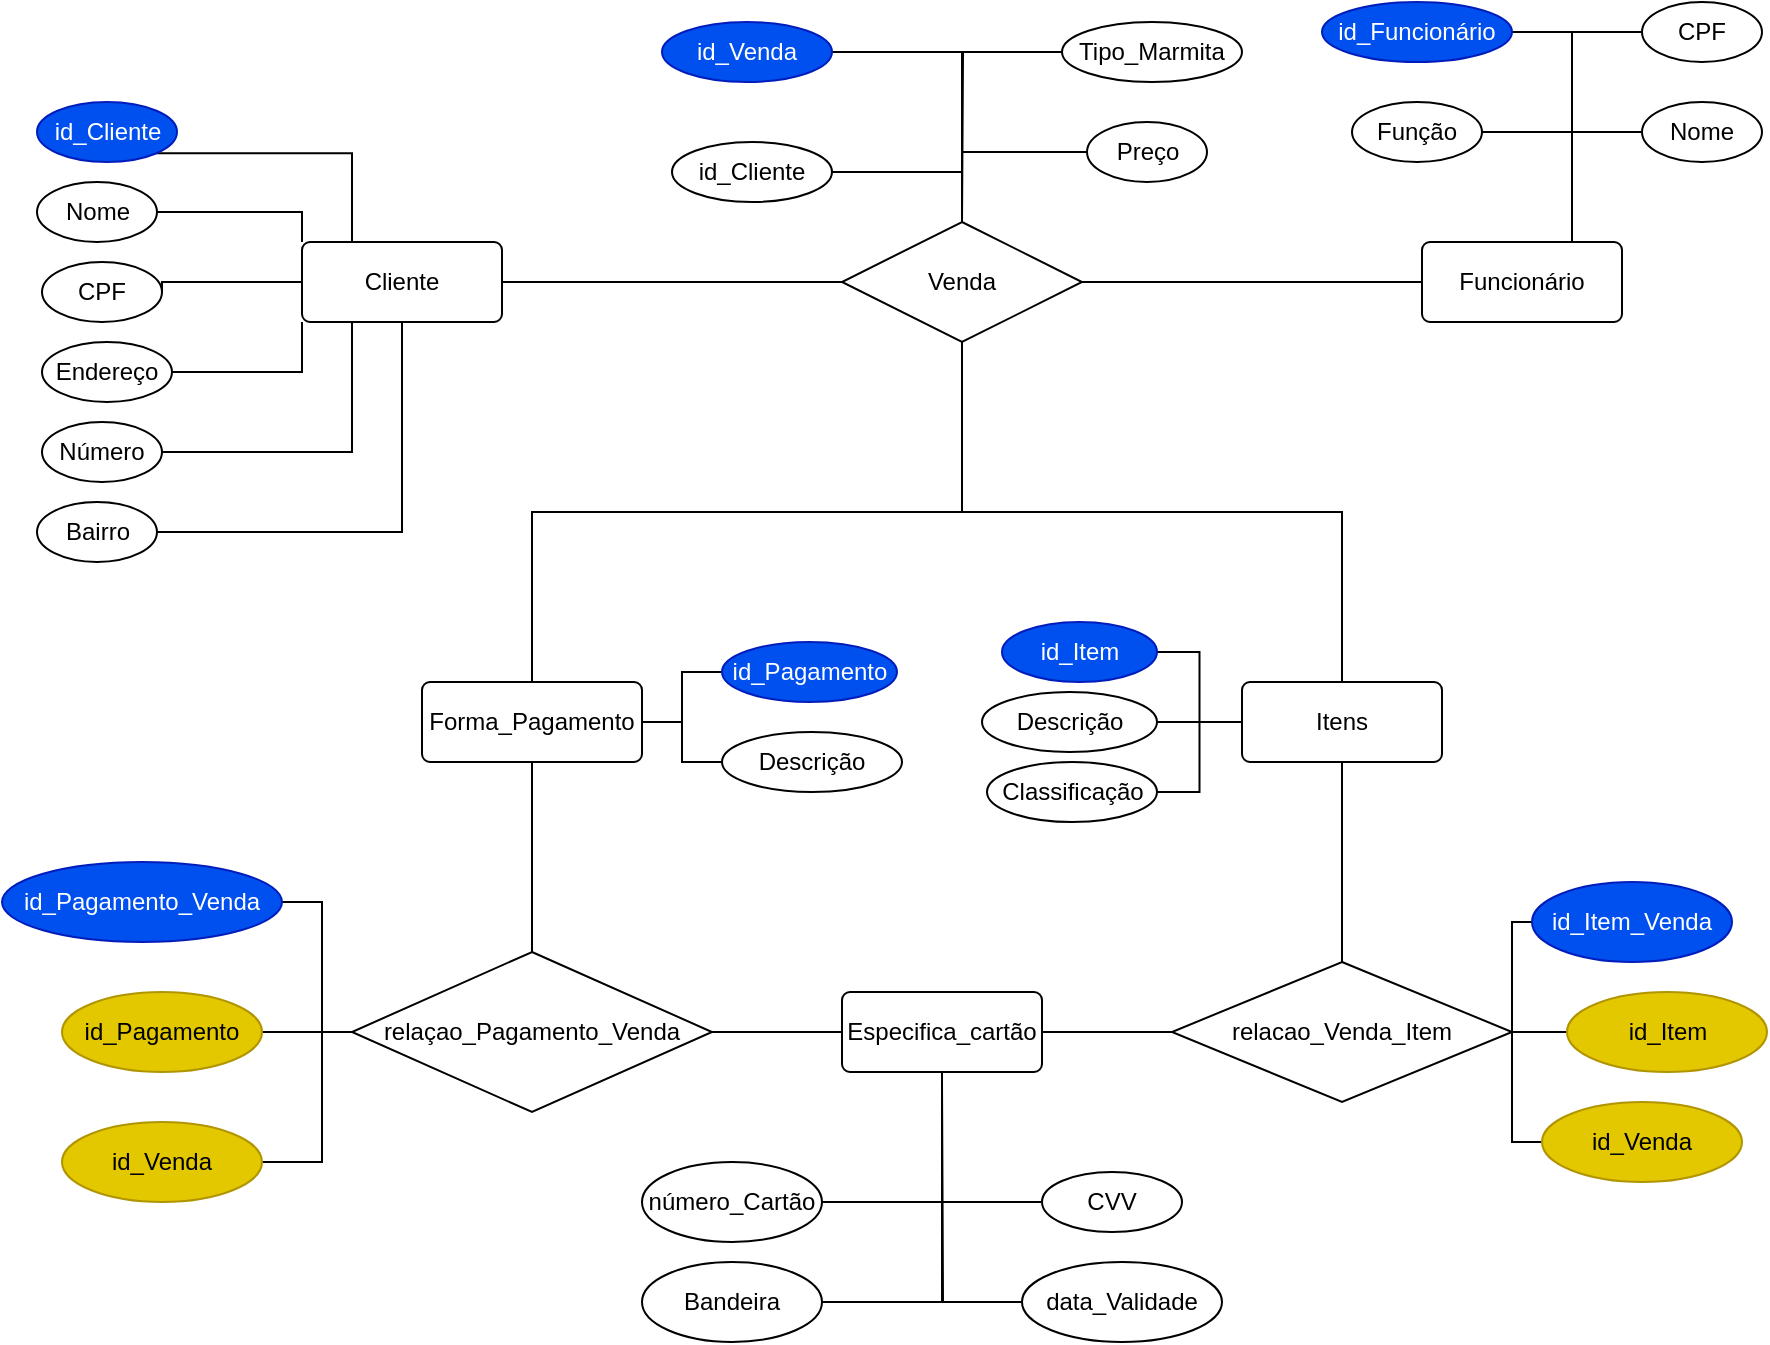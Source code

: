 <mxfile version="14.7.6" type="github">
  <diagram id="R2lEEEUBdFMjLlhIrx00" name="Page-1">
    <mxGraphModel dx="2197" dy="729" grid="1" gridSize="10" guides="1" tooltips="1" connect="1" arrows="1" fold="1" page="1" pageScale="1" pageWidth="850" pageHeight="1100" math="0" shadow="0" extFonts="Permanent Marker^https://fonts.googleapis.com/css?family=Permanent+Marker">
      <root>
        <mxCell id="0" />
        <mxCell id="1" parent="0" />
        <mxCell id="hgkkattHW-qaeTxZL8pR-4" value="Venda" style="shape=rhombus;perimeter=rhombusPerimeter;whiteSpace=wrap;html=1;align=center;" vertex="1" parent="1">
          <mxGeometry x="160" y="240" width="120" height="60" as="geometry" />
        </mxCell>
        <mxCell id="hgkkattHW-qaeTxZL8pR-5" value="Cliente" style="rounded=1;arcSize=10;whiteSpace=wrap;html=1;align=center;glass=0;shadow=0;" vertex="1" parent="1">
          <mxGeometry x="-110" y="250" width="100" height="40" as="geometry" />
        </mxCell>
        <mxCell id="hgkkattHW-qaeTxZL8pR-6" value="Funcionário" style="rounded=1;arcSize=10;whiteSpace=wrap;html=1;align=center;" vertex="1" parent="1">
          <mxGeometry x="450" y="250" width="100" height="40" as="geometry" />
        </mxCell>
        <mxCell id="hgkkattHW-qaeTxZL8pR-27" value="" style="endArrow=none;html=1;rounded=0;exitX=1;exitY=0.5;exitDx=0;exitDy=0;entryX=0;entryY=0.5;entryDx=0;entryDy=0;" edge="1" parent="1" source="hgkkattHW-qaeTxZL8pR-5" target="hgkkattHW-qaeTxZL8pR-4">
          <mxGeometry relative="1" as="geometry">
            <mxPoint x="30" y="270" as="sourcePoint" />
            <mxPoint x="140" y="260" as="targetPoint" />
          </mxGeometry>
        </mxCell>
        <mxCell id="hgkkattHW-qaeTxZL8pR-28" value="" style="endArrow=none;html=1;rounded=0;exitX=1;exitY=0.5;exitDx=0;exitDy=0;entryX=0;entryY=0.5;entryDx=0;entryDy=0;" edge="1" parent="1" source="hgkkattHW-qaeTxZL8pR-4" target="hgkkattHW-qaeTxZL8pR-6">
          <mxGeometry relative="1" as="geometry">
            <mxPoint x="280" y="270" as="sourcePoint" />
            <mxPoint x="410" y="269.5" as="targetPoint" />
          </mxGeometry>
        </mxCell>
        <mxCell id="hgkkattHW-qaeTxZL8pR-64" style="edgeStyle=orthogonalEdgeStyle;rounded=0;orthogonalLoop=1;jettySize=auto;html=1;exitX=1;exitY=1;exitDx=0;exitDy=0;entryX=0.25;entryY=0;entryDx=0;entryDy=0;endArrow=none;endFill=0;" edge="1" parent="1" source="hgkkattHW-qaeTxZL8pR-29" target="hgkkattHW-qaeTxZL8pR-5">
          <mxGeometry relative="1" as="geometry" />
        </mxCell>
        <mxCell id="hgkkattHW-qaeTxZL8pR-29" value="id_Cliente" style="ellipse;whiteSpace=wrap;html=1;align=center;shadow=0;glass=0;fillColor=#0050ef;strokeColor=#001DBC;fontColor=#ffffff;" vertex="1" parent="1">
          <mxGeometry x="-242.5" y="180" width="70" height="30" as="geometry" />
        </mxCell>
        <mxCell id="hgkkattHW-qaeTxZL8pR-65" style="edgeStyle=orthogonalEdgeStyle;rounded=0;orthogonalLoop=1;jettySize=auto;html=1;exitX=1;exitY=0.5;exitDx=0;exitDy=0;entryX=0;entryY=0;entryDx=0;entryDy=0;endArrow=none;endFill=0;" edge="1" parent="1" source="hgkkattHW-qaeTxZL8pR-30" target="hgkkattHW-qaeTxZL8pR-5">
          <mxGeometry relative="1" as="geometry">
            <Array as="points">
              <mxPoint x="-110" y="235" />
            </Array>
          </mxGeometry>
        </mxCell>
        <mxCell id="hgkkattHW-qaeTxZL8pR-30" value="Nome" style="ellipse;whiteSpace=wrap;html=1;align=center;shadow=0;glass=0;" vertex="1" parent="1">
          <mxGeometry x="-242.5" y="220" width="60" height="30" as="geometry" />
        </mxCell>
        <mxCell id="hgkkattHW-qaeTxZL8pR-66" style="edgeStyle=orthogonalEdgeStyle;rounded=0;orthogonalLoop=1;jettySize=auto;html=1;exitX=1;exitY=0.5;exitDx=0;exitDy=0;entryX=0;entryY=0.5;entryDx=0;entryDy=0;endArrow=none;endFill=0;" edge="1" parent="1" source="hgkkattHW-qaeTxZL8pR-31" target="hgkkattHW-qaeTxZL8pR-5">
          <mxGeometry relative="1" as="geometry">
            <Array as="points">
              <mxPoint x="-180" y="270" />
            </Array>
          </mxGeometry>
        </mxCell>
        <mxCell id="hgkkattHW-qaeTxZL8pR-31" value="CPF" style="ellipse;whiteSpace=wrap;html=1;align=center;shadow=0;glass=0;" vertex="1" parent="1">
          <mxGeometry x="-240" y="260" width="60" height="30" as="geometry" />
        </mxCell>
        <mxCell id="hgkkattHW-qaeTxZL8pR-67" style="edgeStyle=orthogonalEdgeStyle;rounded=0;orthogonalLoop=1;jettySize=auto;html=1;exitX=1;exitY=0.5;exitDx=0;exitDy=0;entryX=0;entryY=1;entryDx=0;entryDy=0;endArrow=none;endFill=0;" edge="1" parent="1" source="hgkkattHW-qaeTxZL8pR-32" target="hgkkattHW-qaeTxZL8pR-5">
          <mxGeometry relative="1" as="geometry" />
        </mxCell>
        <mxCell id="hgkkattHW-qaeTxZL8pR-32" value="Endereço" style="ellipse;whiteSpace=wrap;html=1;align=center;shadow=0;glass=0;" vertex="1" parent="1">
          <mxGeometry x="-240" y="300" width="65" height="30" as="geometry" />
        </mxCell>
        <mxCell id="hgkkattHW-qaeTxZL8pR-69" style="edgeStyle=orthogonalEdgeStyle;rounded=0;orthogonalLoop=1;jettySize=auto;html=1;exitX=1;exitY=0.5;exitDx=0;exitDy=0;entryX=0.5;entryY=1;entryDx=0;entryDy=0;endArrow=none;endFill=0;" edge="1" parent="1" source="hgkkattHW-qaeTxZL8pR-33" target="hgkkattHW-qaeTxZL8pR-5">
          <mxGeometry relative="1" as="geometry" />
        </mxCell>
        <mxCell id="hgkkattHW-qaeTxZL8pR-33" value="Bairro" style="ellipse;whiteSpace=wrap;html=1;align=center;shadow=0;glass=0;" vertex="1" parent="1">
          <mxGeometry x="-242.5" y="380" width="60" height="30" as="geometry" />
        </mxCell>
        <mxCell id="hgkkattHW-qaeTxZL8pR-68" style="edgeStyle=orthogonalEdgeStyle;rounded=0;orthogonalLoop=1;jettySize=auto;html=1;exitX=1;exitY=0.5;exitDx=0;exitDy=0;entryX=0.25;entryY=1;entryDx=0;entryDy=0;endArrow=none;endFill=0;" edge="1" parent="1" source="hgkkattHW-qaeTxZL8pR-34" target="hgkkattHW-qaeTxZL8pR-5">
          <mxGeometry relative="1" as="geometry" />
        </mxCell>
        <mxCell id="hgkkattHW-qaeTxZL8pR-34" value="Número" style="ellipse;whiteSpace=wrap;html=1;align=center;shadow=0;glass=0;" vertex="1" parent="1">
          <mxGeometry x="-240" y="340" width="60" height="30" as="geometry" />
        </mxCell>
        <mxCell id="hgkkattHW-qaeTxZL8pR-80" style="edgeStyle=orthogonalEdgeStyle;rounded=0;orthogonalLoop=1;jettySize=auto;html=1;exitX=1;exitY=0.5;exitDx=0;exitDy=0;entryX=0.75;entryY=0;entryDx=0;entryDy=0;endArrow=none;endFill=0;" edge="1" parent="1" source="hgkkattHW-qaeTxZL8pR-47" target="hgkkattHW-qaeTxZL8pR-6">
          <mxGeometry relative="1" as="geometry" />
        </mxCell>
        <mxCell id="hgkkattHW-qaeTxZL8pR-47" value="id_Funcionário" style="ellipse;whiteSpace=wrap;html=1;align=center;shadow=0;glass=0;fillColor=#0050ef;strokeColor=#001DBC;fontColor=#ffffff;" vertex="1" parent="1">
          <mxGeometry x="400" y="130" width="95" height="30" as="geometry" />
        </mxCell>
        <mxCell id="hgkkattHW-qaeTxZL8pR-81" style="edgeStyle=orthogonalEdgeStyle;rounded=0;orthogonalLoop=1;jettySize=auto;html=1;exitX=0;exitY=0.5;exitDx=0;exitDy=0;entryX=0.75;entryY=0;entryDx=0;entryDy=0;endArrow=none;endFill=0;" edge="1" parent="1" source="hgkkattHW-qaeTxZL8pR-48" target="hgkkattHW-qaeTxZL8pR-6">
          <mxGeometry relative="1" as="geometry" />
        </mxCell>
        <mxCell id="hgkkattHW-qaeTxZL8pR-48" value="Nome" style="ellipse;whiteSpace=wrap;html=1;align=center;shadow=0;glass=0;" vertex="1" parent="1">
          <mxGeometry x="560" y="180" width="60" height="30" as="geometry" />
        </mxCell>
        <mxCell id="hgkkattHW-qaeTxZL8pR-79" style="edgeStyle=orthogonalEdgeStyle;rounded=0;orthogonalLoop=1;jettySize=auto;html=1;exitX=0;exitY=0.5;exitDx=0;exitDy=0;endArrow=none;endFill=0;entryX=0.75;entryY=0;entryDx=0;entryDy=0;" edge="1" parent="1" source="hgkkattHW-qaeTxZL8pR-49" target="hgkkattHW-qaeTxZL8pR-6">
          <mxGeometry relative="1" as="geometry">
            <mxPoint x="509" y="230" as="targetPoint" />
          </mxGeometry>
        </mxCell>
        <mxCell id="hgkkattHW-qaeTxZL8pR-49" value="CPF" style="ellipse;whiteSpace=wrap;html=1;align=center;shadow=0;glass=0;" vertex="1" parent="1">
          <mxGeometry x="560" y="130" width="60" height="30" as="geometry" />
        </mxCell>
        <mxCell id="hgkkattHW-qaeTxZL8pR-82" style="edgeStyle=orthogonalEdgeStyle;rounded=0;orthogonalLoop=1;jettySize=auto;html=1;exitX=1;exitY=0.5;exitDx=0;exitDy=0;entryX=0.75;entryY=0;entryDx=0;entryDy=0;endArrow=none;endFill=0;" edge="1" parent="1" source="hgkkattHW-qaeTxZL8pR-50" target="hgkkattHW-qaeTxZL8pR-6">
          <mxGeometry relative="1" as="geometry" />
        </mxCell>
        <mxCell id="hgkkattHW-qaeTxZL8pR-50" value="Função" style="ellipse;whiteSpace=wrap;html=1;align=center;shadow=0;glass=0;" vertex="1" parent="1">
          <mxGeometry x="415" y="180" width="65" height="30" as="geometry" />
        </mxCell>
        <mxCell id="hgkkattHW-qaeTxZL8pR-70" style="edgeStyle=orthogonalEdgeStyle;rounded=0;orthogonalLoop=1;jettySize=auto;html=1;exitX=1;exitY=0.5;exitDx=0;exitDy=0;entryX=0.5;entryY=0;entryDx=0;entryDy=0;endArrow=none;endFill=0;" edge="1" parent="1" source="hgkkattHW-qaeTxZL8pR-59" target="hgkkattHW-qaeTxZL8pR-4">
          <mxGeometry relative="1" as="geometry" />
        </mxCell>
        <mxCell id="hgkkattHW-qaeTxZL8pR-59" value="id_Venda" style="ellipse;whiteSpace=wrap;html=1;align=center;shadow=0;glass=0;fillColor=#0050ef;strokeColor=#001DBC;fontColor=#ffffff;" vertex="1" parent="1">
          <mxGeometry x="70" y="140" width="85" height="30" as="geometry" />
        </mxCell>
        <mxCell id="hgkkattHW-qaeTxZL8pR-73" value="" style="edgeStyle=orthogonalEdgeStyle;rounded=0;orthogonalLoop=1;jettySize=auto;html=1;endArrow=none;endFill=0;" edge="1" parent="1" source="hgkkattHW-qaeTxZL8pR-60" target="hgkkattHW-qaeTxZL8pR-4">
          <mxGeometry relative="1" as="geometry" />
        </mxCell>
        <mxCell id="hgkkattHW-qaeTxZL8pR-60" value="Preço" style="ellipse;whiteSpace=wrap;html=1;align=center;shadow=0;glass=0;" vertex="1" parent="1">
          <mxGeometry x="282.5" y="190" width="60" height="30" as="geometry" />
        </mxCell>
        <mxCell id="hgkkattHW-qaeTxZL8pR-72" style="edgeStyle=orthogonalEdgeStyle;rounded=0;orthogonalLoop=1;jettySize=auto;html=1;exitX=0;exitY=0.5;exitDx=0;exitDy=0;endArrow=none;endFill=0;" edge="1" parent="1" source="hgkkattHW-qaeTxZL8pR-61">
          <mxGeometry relative="1" as="geometry">
            <mxPoint x="220" y="240" as="targetPoint" />
          </mxGeometry>
        </mxCell>
        <mxCell id="hgkkattHW-qaeTxZL8pR-61" value="Tipo_Marmita" style="ellipse;whiteSpace=wrap;html=1;align=center;shadow=0;glass=0;" vertex="1" parent="1">
          <mxGeometry x="270" y="140" width="90" height="30" as="geometry" />
        </mxCell>
        <mxCell id="hgkkattHW-qaeTxZL8pR-75" value="" style="edgeStyle=orthogonalEdgeStyle;rounded=0;orthogonalLoop=1;jettySize=auto;html=1;endArrow=none;endFill=0;" edge="1" parent="1" source="hgkkattHW-qaeTxZL8pR-62" target="hgkkattHW-qaeTxZL8pR-4">
          <mxGeometry relative="1" as="geometry" />
        </mxCell>
        <mxCell id="hgkkattHW-qaeTxZL8pR-62" value="id_Cliente" style="ellipse;whiteSpace=wrap;html=1;align=center;shadow=0;glass=0;" vertex="1" parent="1">
          <mxGeometry x="75" y="200" width="80" height="30" as="geometry" />
        </mxCell>
        <mxCell id="hgkkattHW-qaeTxZL8pR-139" style="edgeStyle=orthogonalEdgeStyle;rounded=0;orthogonalLoop=1;jettySize=auto;html=1;exitX=1;exitY=0.5;exitDx=0;exitDy=0;endArrow=none;endFill=0;" edge="1" parent="1" source="hgkkattHW-qaeTxZL8pR-83" target="hgkkattHW-qaeTxZL8pR-133">
          <mxGeometry relative="1" as="geometry" />
        </mxCell>
        <mxCell id="hgkkattHW-qaeTxZL8pR-83" value="relaçao_Pagamento_Venda" style="shape=rhombus;perimeter=rhombusPerimeter;whiteSpace=wrap;html=1;align=center;shadow=0;glass=0;" vertex="1" parent="1">
          <mxGeometry x="-85" y="605" width="180" height="80" as="geometry" />
        </mxCell>
        <mxCell id="hgkkattHW-qaeTxZL8pR-137" style="edgeStyle=orthogonalEdgeStyle;rounded=0;orthogonalLoop=1;jettySize=auto;html=1;exitX=0.5;exitY=0;exitDx=0;exitDy=0;entryX=0.5;entryY=1;entryDx=0;entryDy=0;endArrow=none;endFill=0;" edge="1" parent="1" source="hgkkattHW-qaeTxZL8pR-84" target="hgkkattHW-qaeTxZL8pR-88">
          <mxGeometry relative="1" as="geometry" />
        </mxCell>
        <mxCell id="hgkkattHW-qaeTxZL8pR-84" value="relacao_Venda_Item" style="shape=rhombus;perimeter=rhombusPerimeter;whiteSpace=wrap;html=1;align=center;shadow=0;glass=0;" vertex="1" parent="1">
          <mxGeometry x="325" y="610" width="170" height="70" as="geometry" />
        </mxCell>
        <mxCell id="hgkkattHW-qaeTxZL8pR-135" style="edgeStyle=orthogonalEdgeStyle;rounded=0;orthogonalLoop=1;jettySize=auto;html=1;exitX=0.5;exitY=0;exitDx=0;exitDy=0;entryX=0.5;entryY=1;entryDx=0;entryDy=0;endArrow=none;endFill=0;" edge="1" parent="1" source="hgkkattHW-qaeTxZL8pR-88" target="hgkkattHW-qaeTxZL8pR-4">
          <mxGeometry relative="1" as="geometry" />
        </mxCell>
        <mxCell id="hgkkattHW-qaeTxZL8pR-88" value="Itens" style="rounded=1;arcSize=10;whiteSpace=wrap;html=1;align=center;shadow=0;glass=0;" vertex="1" parent="1">
          <mxGeometry x="360" y="470" width="100" height="40" as="geometry" />
        </mxCell>
        <mxCell id="hgkkattHW-qaeTxZL8pR-134" style="edgeStyle=orthogonalEdgeStyle;rounded=0;orthogonalLoop=1;jettySize=auto;html=1;exitX=0.5;exitY=1;exitDx=0;exitDy=0;entryX=0.5;entryY=0;entryDx=0;entryDy=0;endArrow=none;endFill=0;" edge="1" parent="1" source="hgkkattHW-qaeTxZL8pR-89" target="hgkkattHW-qaeTxZL8pR-83">
          <mxGeometry relative="1" as="geometry" />
        </mxCell>
        <mxCell id="hgkkattHW-qaeTxZL8pR-136" style="edgeStyle=orthogonalEdgeStyle;rounded=0;orthogonalLoop=1;jettySize=auto;html=1;exitX=0.5;exitY=0;exitDx=0;exitDy=0;entryX=0.5;entryY=1;entryDx=0;entryDy=0;endArrow=none;endFill=0;" edge="1" parent="1" source="hgkkattHW-qaeTxZL8pR-89" target="hgkkattHW-qaeTxZL8pR-4">
          <mxGeometry relative="1" as="geometry" />
        </mxCell>
        <mxCell id="hgkkattHW-qaeTxZL8pR-89" value="Forma_Pagamento" style="rounded=1;arcSize=10;whiteSpace=wrap;html=1;align=center;shadow=0;glass=0;" vertex="1" parent="1">
          <mxGeometry x="-50" y="470" width="110" height="40" as="geometry" />
        </mxCell>
        <mxCell id="hgkkattHW-qaeTxZL8pR-144" style="edgeStyle=orthogonalEdgeStyle;rounded=0;orthogonalLoop=1;jettySize=auto;html=1;exitX=0;exitY=0.5;exitDx=0;exitDy=0;entryX=1;entryY=0.5;entryDx=0;entryDy=0;endArrow=none;endFill=0;" edge="1" parent="1" source="hgkkattHW-qaeTxZL8pR-92" target="hgkkattHW-qaeTxZL8pR-89">
          <mxGeometry relative="1" as="geometry">
            <Array as="points">
              <mxPoint x="80" y="510" />
              <mxPoint x="80" y="490" />
            </Array>
          </mxGeometry>
        </mxCell>
        <mxCell id="hgkkattHW-qaeTxZL8pR-92" value="Descrição" style="ellipse;whiteSpace=wrap;html=1;align=center;shadow=0;glass=0;" vertex="1" parent="1">
          <mxGeometry x="100" y="495" width="90" height="30" as="geometry" />
        </mxCell>
        <mxCell id="hgkkattHW-qaeTxZL8pR-146" style="edgeStyle=orthogonalEdgeStyle;rounded=0;orthogonalLoop=1;jettySize=auto;html=1;exitX=1;exitY=0.5;exitDx=0;exitDy=0;entryX=0;entryY=0.5;entryDx=0;entryDy=0;endArrow=none;endFill=0;" edge="1" parent="1" source="hgkkattHW-qaeTxZL8pR-93" target="hgkkattHW-qaeTxZL8pR-83">
          <mxGeometry relative="1" as="geometry">
            <Array as="points">
              <mxPoint x="-110" y="645" />
              <mxPoint x="-110" y="645" />
            </Array>
          </mxGeometry>
        </mxCell>
        <mxCell id="hgkkattHW-qaeTxZL8pR-93" value="id_Pagamento" style="ellipse;whiteSpace=wrap;html=1;align=center;shadow=0;glass=0;fillColor=#e3c800;strokeColor=#B09500;fontColor=#000000;" vertex="1" parent="1">
          <mxGeometry x="-230" y="625" width="100" height="40" as="geometry" />
        </mxCell>
        <mxCell id="hgkkattHW-qaeTxZL8pR-143" style="edgeStyle=orthogonalEdgeStyle;rounded=0;orthogonalLoop=1;jettySize=auto;html=1;exitX=0;exitY=0.5;exitDx=0;exitDy=0;entryX=1;entryY=0.5;entryDx=0;entryDy=0;endArrow=none;endFill=0;" edge="1" parent="1" source="hgkkattHW-qaeTxZL8pR-94" target="hgkkattHW-qaeTxZL8pR-89">
          <mxGeometry relative="1" as="geometry">
            <Array as="points">
              <mxPoint x="80" y="465" />
              <mxPoint x="80" y="490" />
            </Array>
          </mxGeometry>
        </mxCell>
        <mxCell id="hgkkattHW-qaeTxZL8pR-94" value="id_Pagamento" style="ellipse;whiteSpace=wrap;html=1;align=center;shadow=0;glass=0;fillColor=#0050ef;strokeColor=#001DBC;fontColor=#ffffff;" vertex="1" parent="1">
          <mxGeometry x="100" y="450" width="87.5" height="30" as="geometry" />
        </mxCell>
        <mxCell id="hgkkattHW-qaeTxZL8pR-147" style="edgeStyle=orthogonalEdgeStyle;rounded=0;orthogonalLoop=1;jettySize=auto;html=1;exitX=1;exitY=0.5;exitDx=0;exitDy=0;entryX=0;entryY=0.5;entryDx=0;entryDy=0;endArrow=none;endFill=0;" edge="1" parent="1" source="hgkkattHW-qaeTxZL8pR-95" target="hgkkattHW-qaeTxZL8pR-83">
          <mxGeometry relative="1" as="geometry">
            <Array as="points">
              <mxPoint x="-100" y="710" />
              <mxPoint x="-100" y="645" />
            </Array>
          </mxGeometry>
        </mxCell>
        <mxCell id="hgkkattHW-qaeTxZL8pR-95" value="id_Venda" style="ellipse;whiteSpace=wrap;html=1;align=center;shadow=0;glass=0;fillColor=#e3c800;strokeColor=#B09500;fontColor=#000000;" vertex="1" parent="1">
          <mxGeometry x="-230" y="690" width="100" height="40" as="geometry" />
        </mxCell>
        <mxCell id="hgkkattHW-qaeTxZL8pR-123" style="edgeStyle=orthogonalEdgeStyle;rounded=0;orthogonalLoop=1;jettySize=auto;html=1;exitX=0;exitY=0.5;exitDx=0;exitDy=0;entryX=1;entryY=0.5;entryDx=0;entryDy=0;endArrow=none;endFill=0;" edge="1" parent="1" source="hgkkattHW-qaeTxZL8pR-100">
          <mxGeometry relative="1" as="geometry">
            <mxPoint x="495" y="645" as="targetPoint" />
            <Array as="points">
              <mxPoint x="495" y="700" />
            </Array>
          </mxGeometry>
        </mxCell>
        <mxCell id="hgkkattHW-qaeTxZL8pR-100" value="id_Venda" style="ellipse;whiteSpace=wrap;html=1;align=center;shadow=0;glass=0;fillColor=#e3c800;strokeColor=#B09500;fontColor=#000000;" vertex="1" parent="1">
          <mxGeometry x="510" y="680" width="100" height="40" as="geometry" />
        </mxCell>
        <mxCell id="hgkkattHW-qaeTxZL8pR-122" style="edgeStyle=orthogonalEdgeStyle;rounded=0;orthogonalLoop=1;jettySize=auto;html=1;exitX=0;exitY=0.5;exitDx=0;exitDy=0;entryX=1;entryY=0.5;entryDx=0;entryDy=0;endArrow=none;endFill=0;" edge="1" parent="1" source="hgkkattHW-qaeTxZL8pR-101">
          <mxGeometry relative="1" as="geometry">
            <mxPoint x="495" y="645" as="targetPoint" />
          </mxGeometry>
        </mxCell>
        <mxCell id="hgkkattHW-qaeTxZL8pR-101" value="id_Item" style="ellipse;whiteSpace=wrap;html=1;align=center;shadow=0;glass=0;fillColor=#e3c800;strokeColor=#B09500;fontColor=#000000;" vertex="1" parent="1">
          <mxGeometry x="522.5" y="625" width="100" height="40" as="geometry" />
        </mxCell>
        <mxCell id="hgkkattHW-qaeTxZL8pR-121" style="edgeStyle=orthogonalEdgeStyle;rounded=0;orthogonalLoop=1;jettySize=auto;html=1;exitX=0;exitY=0.5;exitDx=0;exitDy=0;entryX=1;entryY=0.5;entryDx=0;entryDy=0;endArrow=none;endFill=0;" edge="1" parent="1" source="hgkkattHW-qaeTxZL8pR-102">
          <mxGeometry relative="1" as="geometry">
            <mxPoint x="495" y="645" as="targetPoint" />
            <Array as="points">
              <mxPoint x="495" y="590" />
            </Array>
          </mxGeometry>
        </mxCell>
        <mxCell id="hgkkattHW-qaeTxZL8pR-102" value="&lt;span style=&quot;color: rgb(255 , 255 , 255)&quot;&gt;id_Item_Venda&lt;/span&gt;" style="ellipse;whiteSpace=wrap;html=1;align=center;shadow=0;glass=0;fillColor=#0050ef;strokeColor=#001DBC;fontColor=#ffffff;" vertex="1" parent="1">
          <mxGeometry x="505" y="570" width="100" height="40" as="geometry" />
        </mxCell>
        <mxCell id="hgkkattHW-qaeTxZL8pR-154" style="edgeStyle=orthogonalEdgeStyle;rounded=0;orthogonalLoop=1;jettySize=auto;html=1;exitX=1;exitY=0.5;exitDx=0;exitDy=0;entryX=0;entryY=0.5;entryDx=0;entryDy=0;endArrow=none;endFill=0;" edge="1" parent="1" source="hgkkattHW-qaeTxZL8pR-103" target="hgkkattHW-qaeTxZL8pR-88">
          <mxGeometry relative="1" as="geometry" />
        </mxCell>
        <mxCell id="hgkkattHW-qaeTxZL8pR-103" value="Classificação" style="ellipse;whiteSpace=wrap;html=1;align=center;shadow=0;glass=0;" vertex="1" parent="1">
          <mxGeometry x="232.5" y="510" width="85" height="30" as="geometry" />
        </mxCell>
        <mxCell id="hgkkattHW-qaeTxZL8pR-148" style="edgeStyle=orthogonalEdgeStyle;rounded=0;orthogonalLoop=1;jettySize=auto;html=1;exitX=1;exitY=0.5;exitDx=0;exitDy=0;entryX=0;entryY=0.5;entryDx=0;entryDy=0;endArrow=none;endFill=0;" edge="1" parent="1" source="hgkkattHW-qaeTxZL8pR-104" target="hgkkattHW-qaeTxZL8pR-88">
          <mxGeometry relative="1" as="geometry" />
        </mxCell>
        <mxCell id="hgkkattHW-qaeTxZL8pR-104" value="id_Item" style="ellipse;whiteSpace=wrap;html=1;align=center;shadow=0;glass=0;fillColor=#0050ef;strokeColor=#001DBC;fontColor=#ffffff;" vertex="1" parent="1">
          <mxGeometry x="240" y="440" width="77.5" height="30" as="geometry" />
        </mxCell>
        <mxCell id="hgkkattHW-qaeTxZL8pR-150" style="edgeStyle=orthogonalEdgeStyle;rounded=0;orthogonalLoop=1;jettySize=auto;html=1;exitX=1;exitY=0.5;exitDx=0;exitDy=0;entryX=0;entryY=0.5;entryDx=0;entryDy=0;endArrow=none;endFill=0;" edge="1" parent="1" source="hgkkattHW-qaeTxZL8pR-105" target="hgkkattHW-qaeTxZL8pR-88">
          <mxGeometry relative="1" as="geometry" />
        </mxCell>
        <mxCell id="hgkkattHW-qaeTxZL8pR-105" value="Descrição" style="ellipse;whiteSpace=wrap;html=1;align=center;shadow=0;glass=0;" vertex="1" parent="1">
          <mxGeometry x="230" y="475" width="87.5" height="30" as="geometry" />
        </mxCell>
        <mxCell id="hgkkattHW-qaeTxZL8pR-145" style="edgeStyle=orthogonalEdgeStyle;rounded=0;orthogonalLoop=1;jettySize=auto;html=1;exitX=1;exitY=0.5;exitDx=0;exitDy=0;entryX=0;entryY=0.5;entryDx=0;entryDy=0;endArrow=none;endFill=0;" edge="1" parent="1" source="hgkkattHW-qaeTxZL8pR-117" target="hgkkattHW-qaeTxZL8pR-83">
          <mxGeometry relative="1" as="geometry">
            <Array as="points">
              <mxPoint x="-100" y="580" />
              <mxPoint x="-100" y="645" />
            </Array>
          </mxGeometry>
        </mxCell>
        <mxCell id="hgkkattHW-qaeTxZL8pR-117" value="id_Pagamento_Venda" style="ellipse;whiteSpace=wrap;html=1;align=center;shadow=0;glass=0;fillColor=#0050ef;strokeColor=#001DBC;fontColor=#ffffff;" vertex="1" parent="1">
          <mxGeometry x="-260" y="560" width="140" height="40" as="geometry" />
        </mxCell>
        <mxCell id="hgkkattHW-qaeTxZL8pR-138" style="edgeStyle=orthogonalEdgeStyle;rounded=0;orthogonalLoop=1;jettySize=auto;html=1;exitX=1;exitY=0.5;exitDx=0;exitDy=0;entryX=0;entryY=0.5;entryDx=0;entryDy=0;endArrow=none;endFill=0;" edge="1" parent="1" source="hgkkattHW-qaeTxZL8pR-133" target="hgkkattHW-qaeTxZL8pR-84">
          <mxGeometry relative="1" as="geometry" />
        </mxCell>
        <mxCell id="hgkkattHW-qaeTxZL8pR-133" value="Especifica_cartão" style="rounded=1;arcSize=10;whiteSpace=wrap;html=1;align=center;shadow=0;glass=0;" vertex="1" parent="1">
          <mxGeometry x="160" y="625" width="100" height="40" as="geometry" />
        </mxCell>
        <mxCell id="hgkkattHW-qaeTxZL8pR-155" style="edgeStyle=orthogonalEdgeStyle;rounded=0;orthogonalLoop=1;jettySize=auto;html=1;exitX=0.5;exitY=1;exitDx=0;exitDy=0;endArrow=none;endFill=0;" edge="1" parent="1" source="hgkkattHW-qaeTxZL8pR-103" target="hgkkattHW-qaeTxZL8pR-103">
          <mxGeometry relative="1" as="geometry" />
        </mxCell>
        <mxCell id="hgkkattHW-qaeTxZL8pR-162" style="edgeStyle=orthogonalEdgeStyle;rounded=0;orthogonalLoop=1;jettySize=auto;html=1;exitX=0;exitY=0.5;exitDx=0;exitDy=0;endArrow=none;endFill=0;" edge="1" parent="1" source="hgkkattHW-qaeTxZL8pR-156">
          <mxGeometry relative="1" as="geometry">
            <mxPoint x="210" y="670" as="targetPoint" />
          </mxGeometry>
        </mxCell>
        <mxCell id="hgkkattHW-qaeTxZL8pR-156" value="data_Validade" style="ellipse;whiteSpace=wrap;html=1;align=center;shadow=0;glass=0;" vertex="1" parent="1">
          <mxGeometry x="250" y="760" width="100" height="40" as="geometry" />
        </mxCell>
        <mxCell id="hgkkattHW-qaeTxZL8pR-163" style="edgeStyle=orthogonalEdgeStyle;rounded=0;orthogonalLoop=1;jettySize=auto;html=1;exitX=1;exitY=0.5;exitDx=0;exitDy=0;entryX=0.5;entryY=1;entryDx=0;entryDy=0;endArrow=none;endFill=0;" edge="1" parent="1" source="hgkkattHW-qaeTxZL8pR-157" target="hgkkattHW-qaeTxZL8pR-133">
          <mxGeometry relative="1" as="geometry" />
        </mxCell>
        <mxCell id="hgkkattHW-qaeTxZL8pR-157" value="Bandeira" style="ellipse;whiteSpace=wrap;html=1;align=center;shadow=0;glass=0;" vertex="1" parent="1">
          <mxGeometry x="60" y="760" width="90" height="40" as="geometry" />
        </mxCell>
        <mxCell id="hgkkattHW-qaeTxZL8pR-161" style="edgeStyle=orthogonalEdgeStyle;rounded=0;orthogonalLoop=1;jettySize=auto;html=1;exitX=0;exitY=0.5;exitDx=0;exitDy=0;entryX=0.5;entryY=1;entryDx=0;entryDy=0;endArrow=none;endFill=0;" edge="1" parent="1" source="hgkkattHW-qaeTxZL8pR-158" target="hgkkattHW-qaeTxZL8pR-133">
          <mxGeometry relative="1" as="geometry" />
        </mxCell>
        <mxCell id="hgkkattHW-qaeTxZL8pR-158" value="CVV" style="ellipse;whiteSpace=wrap;html=1;align=center;shadow=0;glass=0;" vertex="1" parent="1">
          <mxGeometry x="260" y="715" width="70" height="30" as="geometry" />
        </mxCell>
        <mxCell id="hgkkattHW-qaeTxZL8pR-160" style="edgeStyle=orthogonalEdgeStyle;rounded=0;orthogonalLoop=1;jettySize=auto;html=1;exitX=1;exitY=0.5;exitDx=0;exitDy=0;entryX=0.5;entryY=1;entryDx=0;entryDy=0;endArrow=none;endFill=0;" edge="1" parent="1" source="hgkkattHW-qaeTxZL8pR-159" target="hgkkattHW-qaeTxZL8pR-133">
          <mxGeometry relative="1" as="geometry" />
        </mxCell>
        <mxCell id="hgkkattHW-qaeTxZL8pR-159" value="número_Cartão" style="ellipse;whiteSpace=wrap;html=1;align=center;shadow=0;glass=0;" vertex="1" parent="1">
          <mxGeometry x="60" y="710" width="90" height="40" as="geometry" />
        </mxCell>
      </root>
    </mxGraphModel>
  </diagram>
</mxfile>
